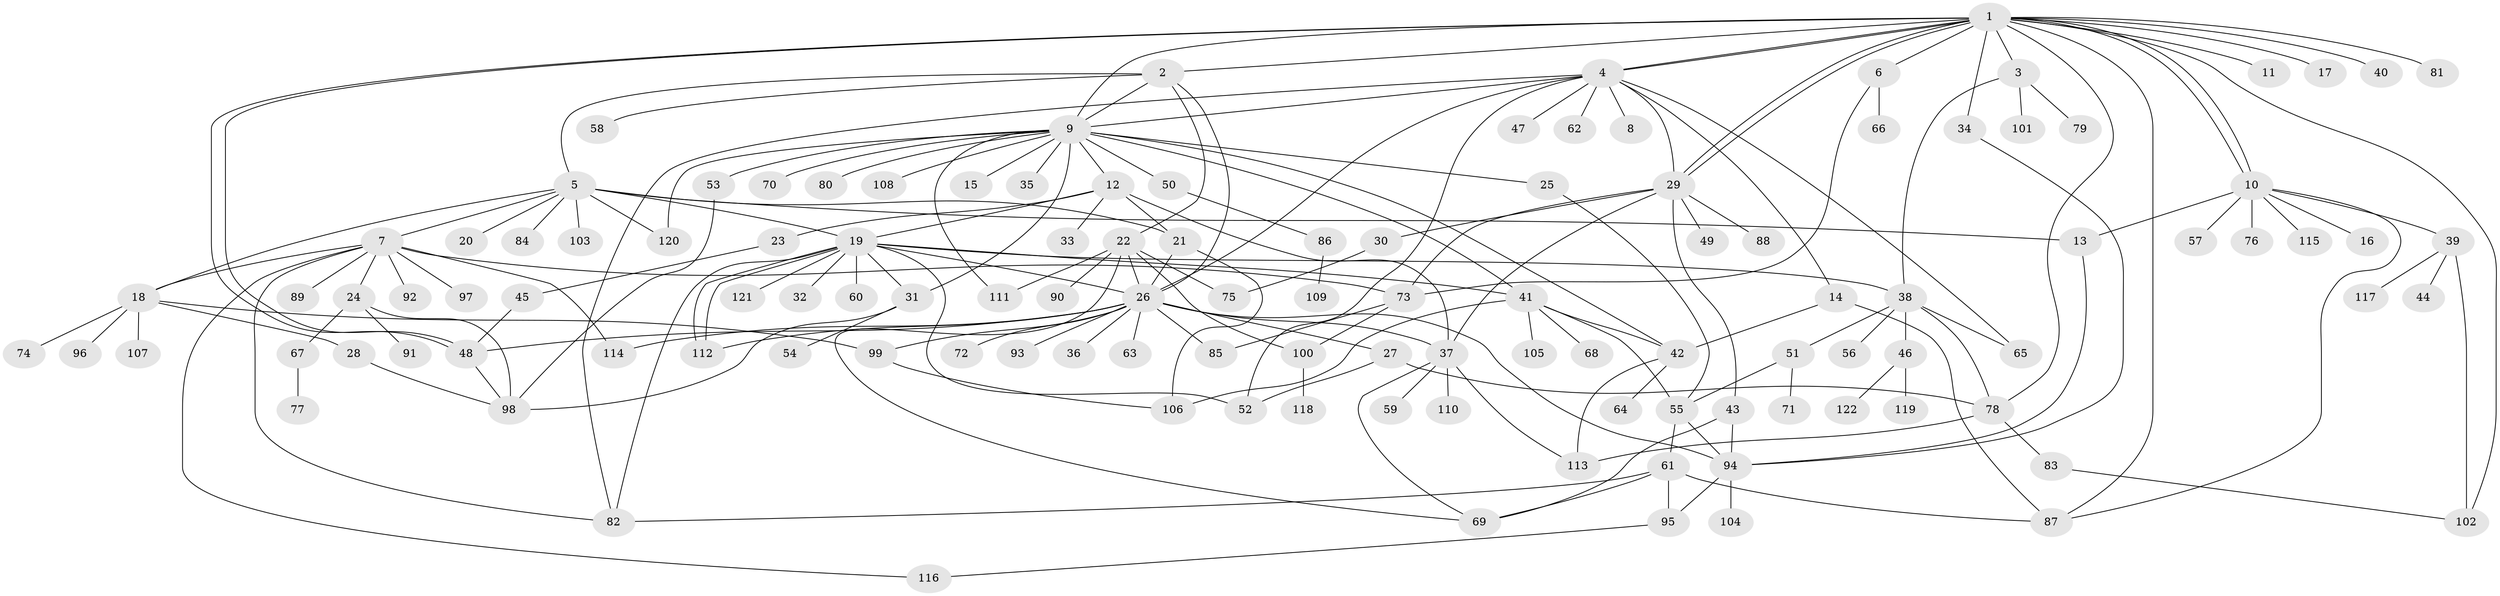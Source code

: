 // Generated by graph-tools (version 1.1) at 2025/11/02/27/25 16:11:09]
// undirected, 122 vertices, 188 edges
graph export_dot {
graph [start="1"]
  node [color=gray90,style=filled];
  1;
  2;
  3;
  4;
  5;
  6;
  7;
  8;
  9;
  10;
  11;
  12;
  13;
  14;
  15;
  16;
  17;
  18;
  19;
  20;
  21;
  22;
  23;
  24;
  25;
  26;
  27;
  28;
  29;
  30;
  31;
  32;
  33;
  34;
  35;
  36;
  37;
  38;
  39;
  40;
  41;
  42;
  43;
  44;
  45;
  46;
  47;
  48;
  49;
  50;
  51;
  52;
  53;
  54;
  55;
  56;
  57;
  58;
  59;
  60;
  61;
  62;
  63;
  64;
  65;
  66;
  67;
  68;
  69;
  70;
  71;
  72;
  73;
  74;
  75;
  76;
  77;
  78;
  79;
  80;
  81;
  82;
  83;
  84;
  85;
  86;
  87;
  88;
  89;
  90;
  91;
  92;
  93;
  94;
  95;
  96;
  97;
  98;
  99;
  100;
  101;
  102;
  103;
  104;
  105;
  106;
  107;
  108;
  109;
  110;
  111;
  112;
  113;
  114;
  115;
  116;
  117;
  118;
  119;
  120;
  121;
  122;
  1 -- 2;
  1 -- 3;
  1 -- 4;
  1 -- 4;
  1 -- 6;
  1 -- 9;
  1 -- 10;
  1 -- 10;
  1 -- 11;
  1 -- 17;
  1 -- 29;
  1 -- 29;
  1 -- 34;
  1 -- 40;
  1 -- 48;
  1 -- 48;
  1 -- 78;
  1 -- 81;
  1 -- 87;
  1 -- 102;
  2 -- 5;
  2 -- 9;
  2 -- 22;
  2 -- 26;
  2 -- 58;
  3 -- 38;
  3 -- 79;
  3 -- 101;
  4 -- 8;
  4 -- 9;
  4 -- 14;
  4 -- 26;
  4 -- 29;
  4 -- 47;
  4 -- 52;
  4 -- 62;
  4 -- 65;
  4 -- 82;
  5 -- 7;
  5 -- 13;
  5 -- 18;
  5 -- 19;
  5 -- 20;
  5 -- 21;
  5 -- 84;
  5 -- 103;
  5 -- 120;
  6 -- 66;
  6 -- 73;
  7 -- 18;
  7 -- 24;
  7 -- 73;
  7 -- 82;
  7 -- 89;
  7 -- 92;
  7 -- 97;
  7 -- 114;
  7 -- 116;
  9 -- 12;
  9 -- 15;
  9 -- 25;
  9 -- 31;
  9 -- 35;
  9 -- 41;
  9 -- 42;
  9 -- 50;
  9 -- 53;
  9 -- 70;
  9 -- 80;
  9 -- 108;
  9 -- 111;
  9 -- 120;
  10 -- 13;
  10 -- 16;
  10 -- 39;
  10 -- 57;
  10 -- 76;
  10 -- 87;
  10 -- 115;
  12 -- 19;
  12 -- 21;
  12 -- 23;
  12 -- 33;
  12 -- 37;
  13 -- 94;
  14 -- 42;
  14 -- 87;
  18 -- 28;
  18 -- 74;
  18 -- 96;
  18 -- 99;
  18 -- 107;
  19 -- 26;
  19 -- 31;
  19 -- 32;
  19 -- 38;
  19 -- 41;
  19 -- 52;
  19 -- 60;
  19 -- 82;
  19 -- 112;
  19 -- 112;
  19 -- 121;
  21 -- 26;
  21 -- 106;
  22 -- 26;
  22 -- 69;
  22 -- 75;
  22 -- 90;
  22 -- 100;
  22 -- 111;
  23 -- 45;
  24 -- 67;
  24 -- 91;
  24 -- 98;
  25 -- 55;
  26 -- 27;
  26 -- 36;
  26 -- 37;
  26 -- 48;
  26 -- 63;
  26 -- 72;
  26 -- 85;
  26 -- 93;
  26 -- 94;
  26 -- 99;
  26 -- 112;
  26 -- 114;
  27 -- 52;
  27 -- 78;
  28 -- 98;
  29 -- 30;
  29 -- 37;
  29 -- 43;
  29 -- 49;
  29 -- 73;
  29 -- 88;
  30 -- 75;
  31 -- 54;
  31 -- 98;
  34 -- 94;
  37 -- 59;
  37 -- 69;
  37 -- 110;
  37 -- 113;
  38 -- 46;
  38 -- 51;
  38 -- 56;
  38 -- 65;
  38 -- 78;
  39 -- 44;
  39 -- 102;
  39 -- 117;
  41 -- 42;
  41 -- 55;
  41 -- 68;
  41 -- 105;
  41 -- 106;
  42 -- 64;
  42 -- 113;
  43 -- 69;
  43 -- 94;
  45 -- 48;
  46 -- 119;
  46 -- 122;
  48 -- 98;
  50 -- 86;
  51 -- 55;
  51 -- 71;
  53 -- 98;
  55 -- 61;
  55 -- 94;
  61 -- 69;
  61 -- 82;
  61 -- 87;
  61 -- 95;
  67 -- 77;
  73 -- 85;
  73 -- 100;
  78 -- 83;
  78 -- 113;
  83 -- 102;
  86 -- 109;
  94 -- 95;
  94 -- 104;
  95 -- 116;
  99 -- 106;
  100 -- 118;
}
